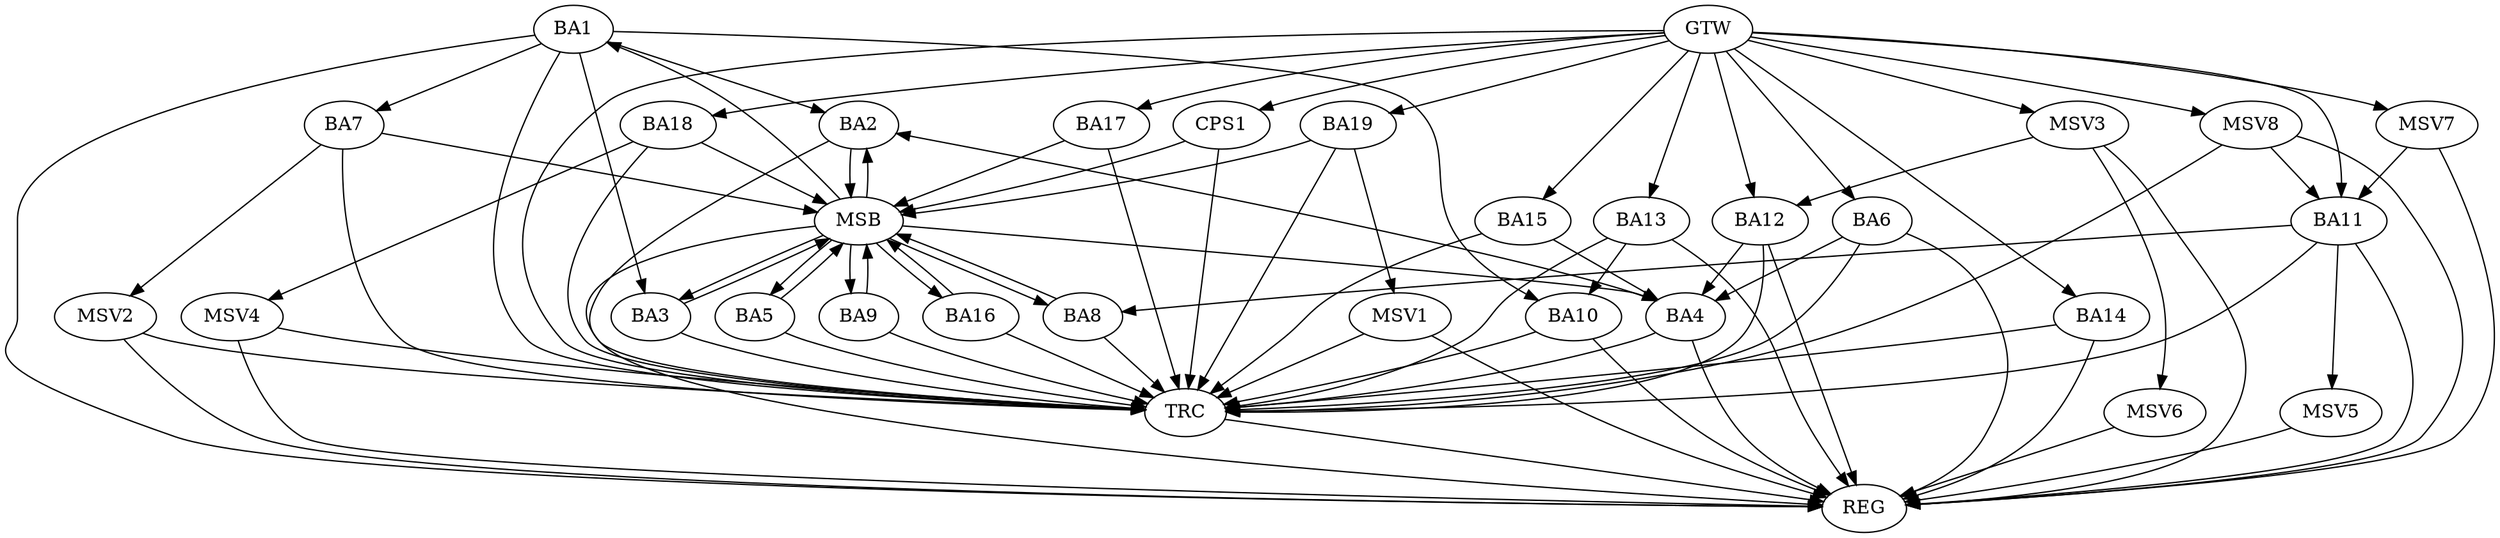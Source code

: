 strict digraph G {
  BA1 [ label="BA1" ];
  BA2 [ label="BA2" ];
  BA3 [ label="BA3" ];
  BA4 [ label="BA4" ];
  BA5 [ label="BA5" ];
  BA6 [ label="BA6" ];
  BA7 [ label="BA7" ];
  BA8 [ label="BA8" ];
  BA9 [ label="BA9" ];
  BA10 [ label="BA10" ];
  BA11 [ label="BA11" ];
  BA12 [ label="BA12" ];
  BA13 [ label="BA13" ];
  BA14 [ label="BA14" ];
  BA15 [ label="BA15" ];
  BA16 [ label="BA16" ];
  BA17 [ label="BA17" ];
  BA18 [ label="BA18" ];
  BA19 [ label="BA19" ];
  CPS1 [ label="CPS1" ];
  GTW [ label="GTW" ];
  REG [ label="REG" ];
  MSB [ label="MSB" ];
  TRC [ label="TRC" ];
  MSV1 [ label="MSV1" ];
  MSV2 [ label="MSV2" ];
  MSV3 [ label="MSV3" ];
  MSV4 [ label="MSV4" ];
  MSV5 [ label="MSV5" ];
  MSV6 [ label="MSV6" ];
  MSV7 [ label="MSV7" ];
  MSV8 [ label="MSV8" ];
  BA1 -> BA2;
  BA4 -> BA2;
  BA6 -> BA4;
  BA11 -> BA8;
  BA12 -> BA4;
  BA13 -> BA10;
  BA15 -> BA4;
  GTW -> BA6;
  GTW -> BA11;
  GTW -> BA12;
  GTW -> BA13;
  GTW -> BA14;
  GTW -> BA15;
  GTW -> BA17;
  GTW -> BA18;
  GTW -> BA19;
  GTW -> CPS1;
  BA1 -> REG;
  BA4 -> REG;
  BA6 -> REG;
  BA10 -> REG;
  BA11 -> REG;
  BA12 -> REG;
  BA13 -> REG;
  BA14 -> REG;
  BA2 -> MSB;
  MSB -> BA1;
  MSB -> REG;
  BA3 -> MSB;
  MSB -> BA2;
  BA5 -> MSB;
  BA7 -> MSB;
  MSB -> BA5;
  BA8 -> MSB;
  MSB -> BA4;
  BA9 -> MSB;
  BA16 -> MSB;
  BA17 -> MSB;
  MSB -> BA8;
  BA18 -> MSB;
  MSB -> BA9;
  BA19 -> MSB;
  CPS1 -> MSB;
  MSB -> BA16;
  MSB -> BA3;
  BA1 -> TRC;
  BA2 -> TRC;
  BA3 -> TRC;
  BA4 -> TRC;
  BA5 -> TRC;
  BA6 -> TRC;
  BA7 -> TRC;
  BA8 -> TRC;
  BA9 -> TRC;
  BA10 -> TRC;
  BA11 -> TRC;
  BA12 -> TRC;
  BA13 -> TRC;
  BA14 -> TRC;
  BA15 -> TRC;
  BA16 -> TRC;
  BA17 -> TRC;
  BA18 -> TRC;
  BA19 -> TRC;
  CPS1 -> TRC;
  GTW -> TRC;
  TRC -> REG;
  BA1 -> BA3;
  BA1 -> BA7;
  BA1 -> BA10;
  BA19 -> MSV1;
  MSV1 -> REG;
  MSV1 -> TRC;
  BA7 -> MSV2;
  MSV2 -> REG;
  MSV2 -> TRC;
  MSV3 -> BA12;
  GTW -> MSV3;
  MSV3 -> REG;
  BA18 -> MSV4;
  MSV4 -> REG;
  MSV4 -> TRC;
  BA11 -> MSV5;
  MSV5 -> REG;
  MSV3 -> MSV6;
  MSV6 -> REG;
  MSV7 -> BA11;
  GTW -> MSV7;
  MSV7 -> REG;
  MSV8 -> BA11;
  GTW -> MSV8;
  MSV8 -> REG;
  MSV8 -> TRC;
}
